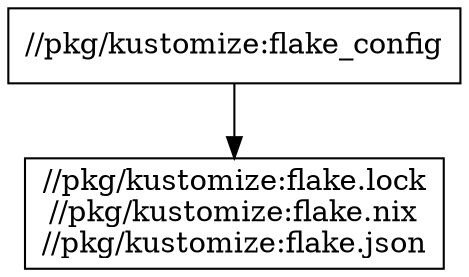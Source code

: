 digraph mygraph {
  node [shape=box];
  "//pkg/kustomize:flake_config"
  "//pkg/kustomize:flake_config" -> "//pkg/kustomize:flake.lock\n//pkg/kustomize:flake.nix\n//pkg/kustomize:flake.json"
  "//pkg/kustomize:flake.lock\n//pkg/kustomize:flake.nix\n//pkg/kustomize:flake.json"
}
